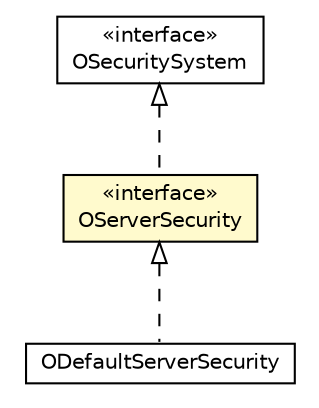 #!/usr/local/bin/dot
#
# Class diagram 
# Generated by UMLGraph version R5_6-24-gf6e263 (http://www.umlgraph.org/)
#

digraph G {
	edge [fontname="Helvetica",fontsize=10,labelfontname="Helvetica",labelfontsize=10];
	node [fontname="Helvetica",fontsize=10,shape=plaintext];
	nodesep=0.25;
	ranksep=0.5;
	// com.orientechnologies.orient.core.security.OSecuritySystem
	c3870420 [label=<<table title="com.orientechnologies.orient.core.security.OSecuritySystem" border="0" cellborder="1" cellspacing="0" cellpadding="2" port="p" href="../../core/security/OSecuritySystem.html">
		<tr><td><table border="0" cellspacing="0" cellpadding="1">
<tr><td align="center" balign="center"> &#171;interface&#187; </td></tr>
<tr><td align="center" balign="center"> OSecuritySystem </td></tr>
		</table></td></tr>
		</table>>, URL="../../core/security/OSecuritySystem.html", fontname="Helvetica", fontcolor="black", fontsize=10.0];
	// com.orientechnologies.orient.server.security.OServerSecurity
	c3870987 [label=<<table title="com.orientechnologies.orient.server.security.OServerSecurity" border="0" cellborder="1" cellspacing="0" cellpadding="2" port="p" bgcolor="lemonChiffon" href="./OServerSecurity.html">
		<tr><td><table border="0" cellspacing="0" cellpadding="1">
<tr><td align="center" balign="center"> &#171;interface&#187; </td></tr>
<tr><td align="center" balign="center"> OServerSecurity </td></tr>
		</table></td></tr>
		</table>>, URL="./OServerSecurity.html", fontname="Helvetica", fontcolor="black", fontsize=10.0];
	// com.orientechnologies.orient.server.security.ODefaultServerSecurity
	c3870991 [label=<<table title="com.orientechnologies.orient.server.security.ODefaultServerSecurity" border="0" cellborder="1" cellspacing="0" cellpadding="2" port="p" href="./ODefaultServerSecurity.html">
		<tr><td><table border="0" cellspacing="0" cellpadding="1">
<tr><td align="center" balign="center"> ODefaultServerSecurity </td></tr>
		</table></td></tr>
		</table>>, URL="./ODefaultServerSecurity.html", fontname="Helvetica", fontcolor="black", fontsize=10.0];
	//com.orientechnologies.orient.server.security.OServerSecurity implements com.orientechnologies.orient.core.security.OSecuritySystem
	c3870420:p -> c3870987:p [dir=back,arrowtail=empty,style=dashed];
	//com.orientechnologies.orient.server.security.ODefaultServerSecurity implements com.orientechnologies.orient.server.security.OServerSecurity
	c3870987:p -> c3870991:p [dir=back,arrowtail=empty,style=dashed];
}

